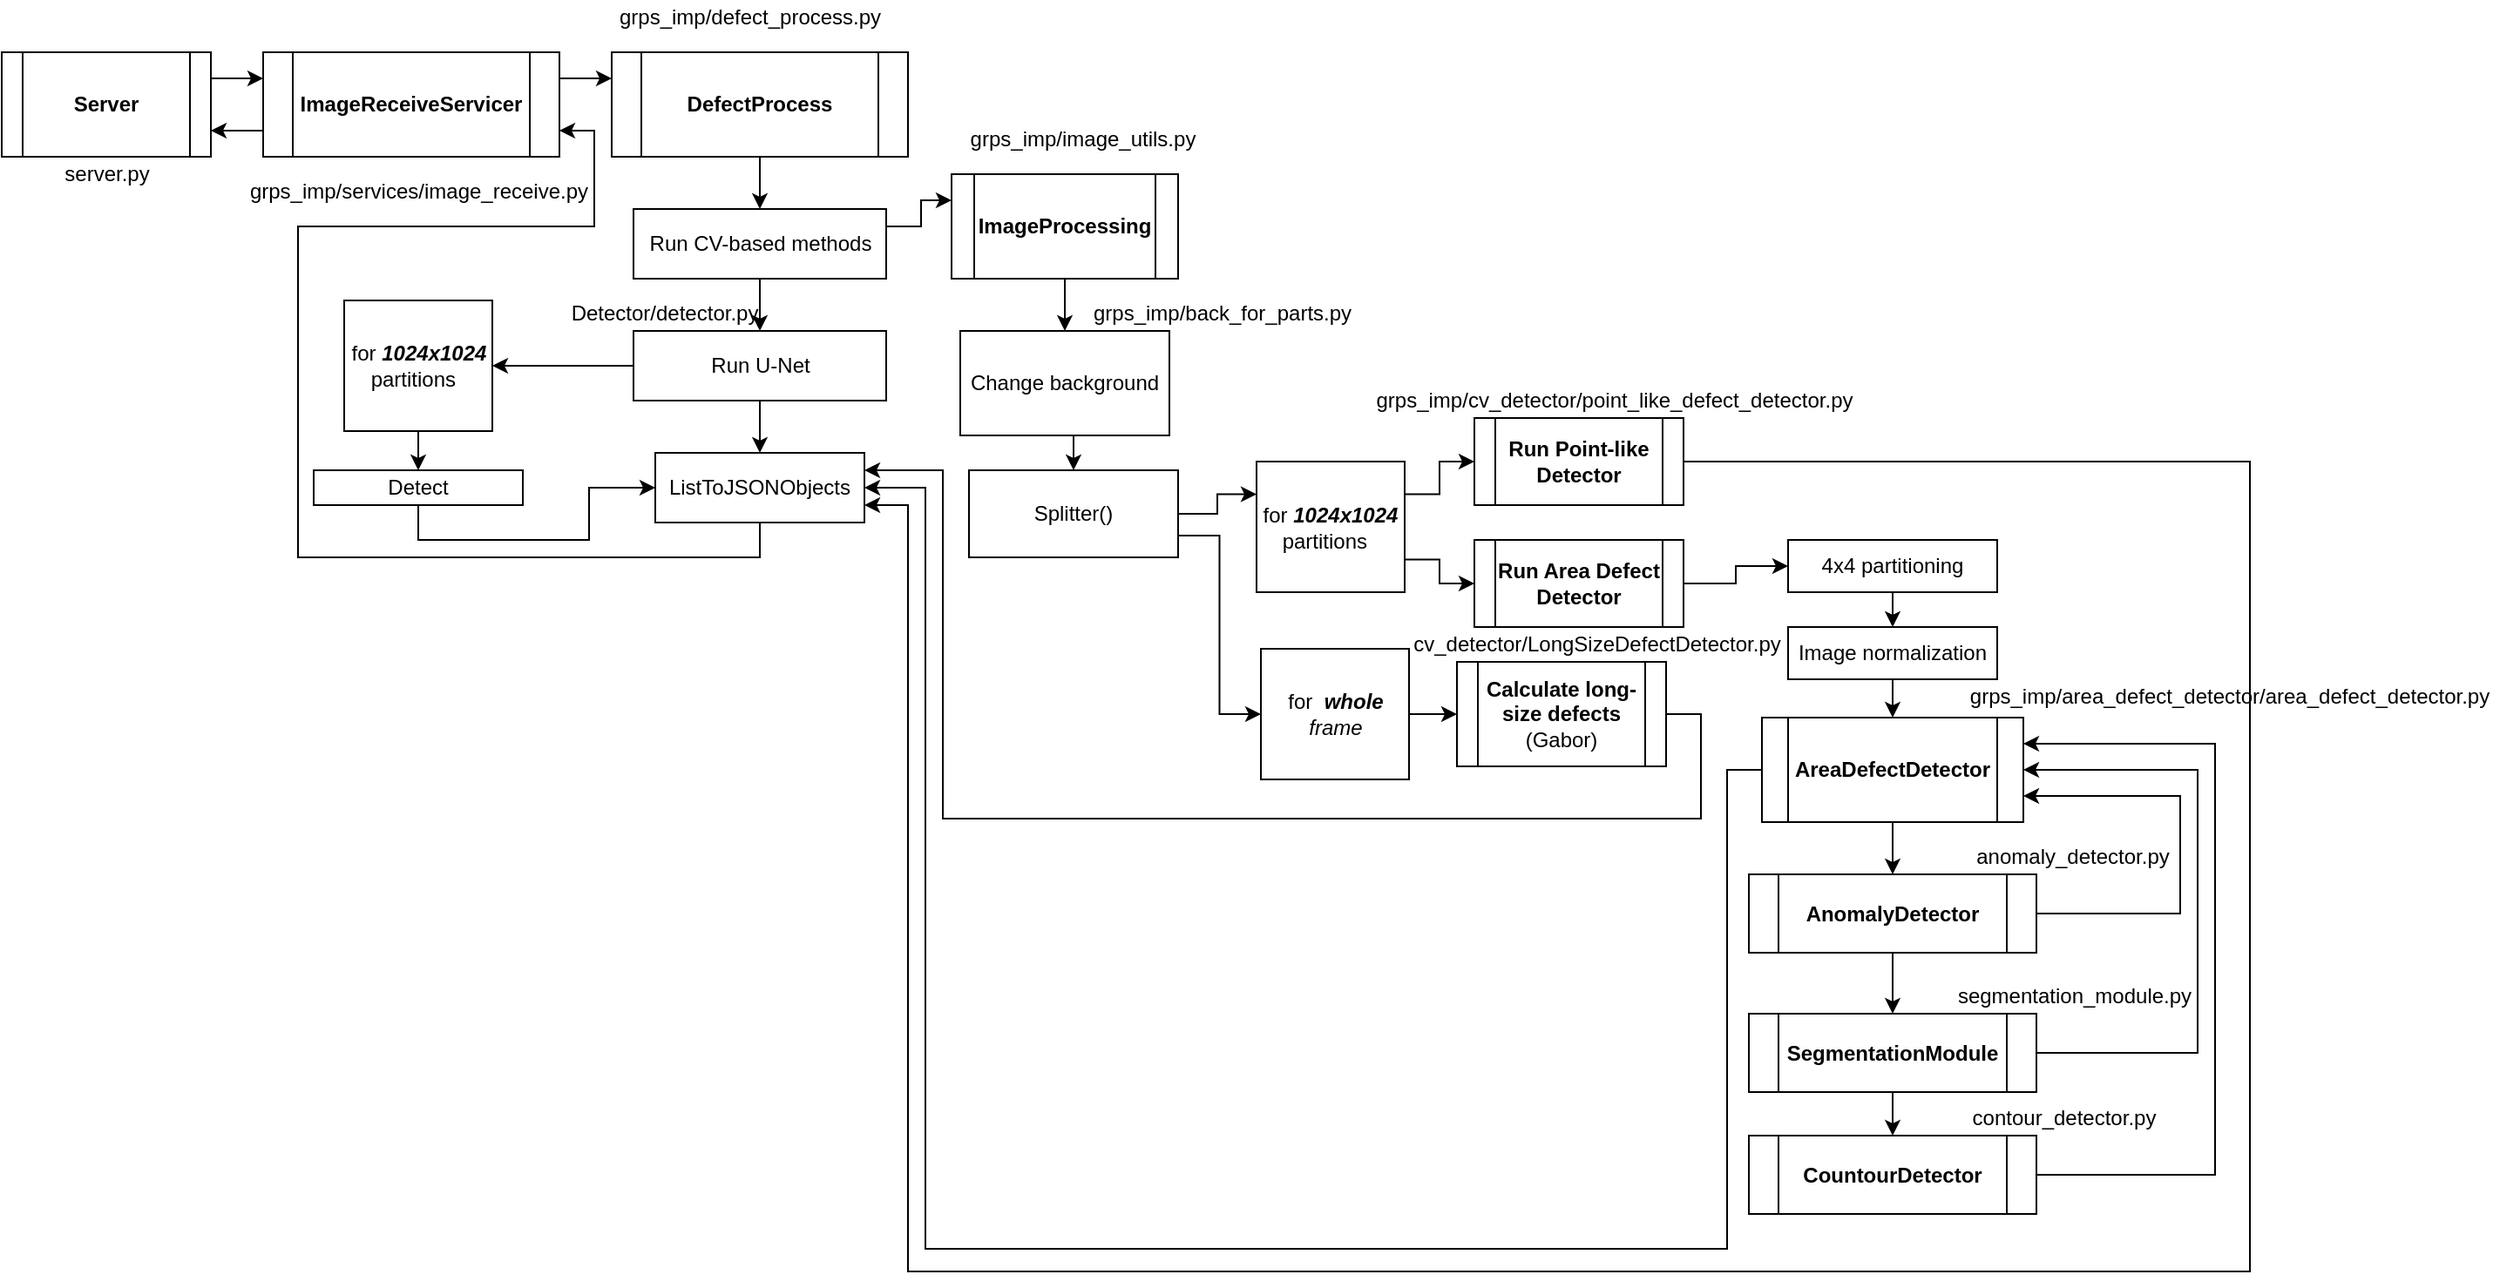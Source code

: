 <mxfile version="14.4.3" type="github">
  <diagram id="C5RBs43oDa-KdzZeNtuy" name="Page-1">
    <mxGraphModel dx="1038" dy="552" grid="1" gridSize="10" guides="1" tooltips="1" connect="1" arrows="1" fold="1" page="1" pageScale="1" pageWidth="827" pageHeight="1169" math="0" shadow="0">
      <root>
        <mxCell id="WIyWlLk6GJQsqaUBKTNV-0" />
        <mxCell id="WIyWlLk6GJQsqaUBKTNV-1" parent="WIyWlLk6GJQsqaUBKTNV-0" />
        <mxCell id="oNBHsM-2ek9uLYnt5vin-75" style="edgeStyle=orthogonalEdgeStyle;rounded=0;orthogonalLoop=1;jettySize=auto;html=1;exitX=1;exitY=0.25;exitDx=0;exitDy=0;entryX=0;entryY=0.25;entryDx=0;entryDy=0;" edge="1" parent="WIyWlLk6GJQsqaUBKTNV-1" source="oNBHsM-2ek9uLYnt5vin-0" target="oNBHsM-2ek9uLYnt5vin-2">
          <mxGeometry relative="1" as="geometry" />
        </mxCell>
        <mxCell id="oNBHsM-2ek9uLYnt5vin-0" value="&lt;b&gt;Server&lt;/b&gt;" style="shape=process;whiteSpace=wrap;html=1;backgroundOutline=1;" vertex="1" parent="WIyWlLk6GJQsqaUBKTNV-1">
          <mxGeometry x="70" y="90" width="120" height="60" as="geometry" />
        </mxCell>
        <mxCell id="oNBHsM-2ek9uLYnt5vin-1" value="server.py" style="text;html=1;align=center;verticalAlign=middle;resizable=0;points=[];autosize=1;" vertex="1" parent="WIyWlLk6GJQsqaUBKTNV-1">
          <mxGeometry x="100" y="150" width="60" height="20" as="geometry" />
        </mxCell>
        <mxCell id="oNBHsM-2ek9uLYnt5vin-73" style="edgeStyle=orthogonalEdgeStyle;rounded=0;orthogonalLoop=1;jettySize=auto;html=1;exitX=1;exitY=0.25;exitDx=0;exitDy=0;entryX=0;entryY=0.25;entryDx=0;entryDy=0;" edge="1" parent="WIyWlLk6GJQsqaUBKTNV-1" source="oNBHsM-2ek9uLYnt5vin-2" target="oNBHsM-2ek9uLYnt5vin-4">
          <mxGeometry relative="1" as="geometry" />
        </mxCell>
        <mxCell id="oNBHsM-2ek9uLYnt5vin-76" style="edgeStyle=orthogonalEdgeStyle;rounded=0;orthogonalLoop=1;jettySize=auto;html=1;exitX=0;exitY=0.75;exitDx=0;exitDy=0;entryX=1;entryY=0.75;entryDx=0;entryDy=0;" edge="1" parent="WIyWlLk6GJQsqaUBKTNV-1" source="oNBHsM-2ek9uLYnt5vin-2" target="oNBHsM-2ek9uLYnt5vin-0">
          <mxGeometry relative="1" as="geometry" />
        </mxCell>
        <mxCell id="oNBHsM-2ek9uLYnt5vin-2" value="&lt;b&gt;ImageReceiveServicer&lt;/b&gt;" style="shape=process;whiteSpace=wrap;html=1;backgroundOutline=1;" vertex="1" parent="WIyWlLk6GJQsqaUBKTNV-1">
          <mxGeometry x="220" y="90" width="170" height="60" as="geometry" />
        </mxCell>
        <mxCell id="oNBHsM-2ek9uLYnt5vin-3" value="grps_imp/services/image_receive.py" style="text;html=1;align=center;verticalAlign=middle;resizable=0;points=[];autosize=1;" vertex="1" parent="WIyWlLk6GJQsqaUBKTNV-1">
          <mxGeometry x="204" y="160" width="210" height="20" as="geometry" />
        </mxCell>
        <mxCell id="oNBHsM-2ek9uLYnt5vin-56" style="edgeStyle=orthogonalEdgeStyle;rounded=0;orthogonalLoop=1;jettySize=auto;html=1;exitX=0.5;exitY=1;exitDx=0;exitDy=0;entryX=0.5;entryY=0;entryDx=0;entryDy=0;" edge="1" parent="WIyWlLk6GJQsqaUBKTNV-1" source="oNBHsM-2ek9uLYnt5vin-4" target="oNBHsM-2ek9uLYnt5vin-8">
          <mxGeometry relative="1" as="geometry" />
        </mxCell>
        <mxCell id="oNBHsM-2ek9uLYnt5vin-4" value="&lt;b&gt;DefectProcess&lt;/b&gt;&lt;br&gt;" style="shape=process;whiteSpace=wrap;html=1;backgroundOutline=1;" vertex="1" parent="WIyWlLk6GJQsqaUBKTNV-1">
          <mxGeometry x="420" y="90" width="170" height="60" as="geometry" />
        </mxCell>
        <mxCell id="oNBHsM-2ek9uLYnt5vin-7" value="grps_imp/defect_process.py" style="text;html=1;align=center;verticalAlign=middle;resizable=0;points=[];autosize=1;" vertex="1" parent="WIyWlLk6GJQsqaUBKTNV-1">
          <mxGeometry x="414" y="60" width="170" height="20" as="geometry" />
        </mxCell>
        <mxCell id="oNBHsM-2ek9uLYnt5vin-17" style="edgeStyle=orthogonalEdgeStyle;rounded=0;orthogonalLoop=1;jettySize=auto;html=1;exitX=1;exitY=0.25;exitDx=0;exitDy=0;entryX=0;entryY=0.25;entryDx=0;entryDy=0;" edge="1" parent="WIyWlLk6GJQsqaUBKTNV-1" source="oNBHsM-2ek9uLYnt5vin-8" target="oNBHsM-2ek9uLYnt5vin-10">
          <mxGeometry relative="1" as="geometry" />
        </mxCell>
        <mxCell id="oNBHsM-2ek9uLYnt5vin-57" value="" style="edgeStyle=orthogonalEdgeStyle;rounded=0;orthogonalLoop=1;jettySize=auto;html=1;" edge="1" parent="WIyWlLk6GJQsqaUBKTNV-1" source="oNBHsM-2ek9uLYnt5vin-8" target="oNBHsM-2ek9uLYnt5vin-9">
          <mxGeometry relative="1" as="geometry" />
        </mxCell>
        <mxCell id="oNBHsM-2ek9uLYnt5vin-8" value="Run CV-based methods" style="rounded=0;whiteSpace=wrap;html=1;" vertex="1" parent="WIyWlLk6GJQsqaUBKTNV-1">
          <mxGeometry x="432.5" y="180" width="145" height="40" as="geometry" />
        </mxCell>
        <mxCell id="oNBHsM-2ek9uLYnt5vin-67" style="edgeStyle=orthogonalEdgeStyle;rounded=0;orthogonalLoop=1;jettySize=auto;html=1;exitX=0;exitY=0.5;exitDx=0;exitDy=0;" edge="1" parent="WIyWlLk6GJQsqaUBKTNV-1" source="oNBHsM-2ek9uLYnt5vin-9" target="oNBHsM-2ek9uLYnt5vin-60">
          <mxGeometry relative="1" as="geometry" />
        </mxCell>
        <mxCell id="oNBHsM-2ek9uLYnt5vin-69" style="edgeStyle=orthogonalEdgeStyle;rounded=0;orthogonalLoop=1;jettySize=auto;html=1;exitX=0.5;exitY=1;exitDx=0;exitDy=0;entryX=0.5;entryY=0;entryDx=0;entryDy=0;" edge="1" parent="WIyWlLk6GJQsqaUBKTNV-1" source="oNBHsM-2ek9uLYnt5vin-9" target="oNBHsM-2ek9uLYnt5vin-68">
          <mxGeometry relative="1" as="geometry" />
        </mxCell>
        <mxCell id="oNBHsM-2ek9uLYnt5vin-9" value="Run U-Net" style="rounded=0;whiteSpace=wrap;html=1;" vertex="1" parent="WIyWlLk6GJQsqaUBKTNV-1">
          <mxGeometry x="432.5" y="250" width="145" height="40" as="geometry" />
        </mxCell>
        <mxCell id="oNBHsM-2ek9uLYnt5vin-18" style="edgeStyle=orthogonalEdgeStyle;rounded=0;orthogonalLoop=1;jettySize=auto;html=1;exitX=0.5;exitY=1;exitDx=0;exitDy=0;entryX=0.5;entryY=0;entryDx=0;entryDy=0;" edge="1" parent="WIyWlLk6GJQsqaUBKTNV-1" source="oNBHsM-2ek9uLYnt5vin-10" target="oNBHsM-2ek9uLYnt5vin-14">
          <mxGeometry relative="1" as="geometry" />
        </mxCell>
        <mxCell id="oNBHsM-2ek9uLYnt5vin-10" value="&lt;b&gt;ImageProcessing&lt;/b&gt;" style="shape=process;whiteSpace=wrap;html=1;backgroundOutline=1;" vertex="1" parent="WIyWlLk6GJQsqaUBKTNV-1">
          <mxGeometry x="615" y="160" width="130" height="60" as="geometry" />
        </mxCell>
        <mxCell id="oNBHsM-2ek9uLYnt5vin-12" value="grps_imp/image_utils.py" style="text;html=1;align=center;verticalAlign=middle;resizable=0;points=[];autosize=1;" vertex="1" parent="WIyWlLk6GJQsqaUBKTNV-1">
          <mxGeometry x="615" y="130" width="150" height="20" as="geometry" />
        </mxCell>
        <mxCell id="oNBHsM-2ek9uLYnt5vin-58" style="edgeStyle=orthogonalEdgeStyle;rounded=0;orthogonalLoop=1;jettySize=auto;html=1;exitX=0.5;exitY=1;exitDx=0;exitDy=0;entryX=0.5;entryY=0;entryDx=0;entryDy=0;" edge="1" parent="WIyWlLk6GJQsqaUBKTNV-1" source="oNBHsM-2ek9uLYnt5vin-14" target="oNBHsM-2ek9uLYnt5vin-19">
          <mxGeometry relative="1" as="geometry" />
        </mxCell>
        <mxCell id="oNBHsM-2ek9uLYnt5vin-14" value="Change background" style="rounded=0;whiteSpace=wrap;html=1;" vertex="1" parent="WIyWlLk6GJQsqaUBKTNV-1">
          <mxGeometry x="620" y="250" width="120" height="60" as="geometry" />
        </mxCell>
        <mxCell id="oNBHsM-2ek9uLYnt5vin-15" value="grps_imp/back_for_parts.py" style="text;html=1;align=center;verticalAlign=middle;resizable=0;points=[];autosize=1;" vertex="1" parent="WIyWlLk6GJQsqaUBKTNV-1">
          <mxGeometry x="690" y="230" width="160" height="20" as="geometry" />
        </mxCell>
        <mxCell id="oNBHsM-2ek9uLYnt5vin-29" style="edgeStyle=orthogonalEdgeStyle;rounded=0;orthogonalLoop=1;jettySize=auto;html=1;exitX=1;exitY=0.5;exitDx=0;exitDy=0;entryX=0;entryY=0.25;entryDx=0;entryDy=0;" edge="1" parent="WIyWlLk6GJQsqaUBKTNV-1" source="oNBHsM-2ek9uLYnt5vin-19" target="oNBHsM-2ek9uLYnt5vin-24">
          <mxGeometry relative="1" as="geometry" />
        </mxCell>
        <mxCell id="oNBHsM-2ek9uLYnt5vin-31" style="edgeStyle=orthogonalEdgeStyle;rounded=0;orthogonalLoop=1;jettySize=auto;html=1;exitX=1;exitY=0.75;exitDx=0;exitDy=0;entryX=0;entryY=0.5;entryDx=0;entryDy=0;" edge="1" parent="WIyWlLk6GJQsqaUBKTNV-1" source="oNBHsM-2ek9uLYnt5vin-19" target="oNBHsM-2ek9uLYnt5vin-30">
          <mxGeometry relative="1" as="geometry" />
        </mxCell>
        <mxCell id="oNBHsM-2ek9uLYnt5vin-19" value="Splitter()" style="rounded=0;whiteSpace=wrap;html=1;" vertex="1" parent="WIyWlLk6GJQsqaUBKTNV-1">
          <mxGeometry x="625" y="330" width="120" height="50" as="geometry" />
        </mxCell>
        <mxCell id="oNBHsM-2ek9uLYnt5vin-77" style="edgeStyle=orthogonalEdgeStyle;rounded=0;orthogonalLoop=1;jettySize=auto;html=1;exitX=1;exitY=0.5;exitDx=0;exitDy=0;entryX=1;entryY=0.25;entryDx=0;entryDy=0;" edge="1" parent="WIyWlLk6GJQsqaUBKTNV-1" source="oNBHsM-2ek9uLYnt5vin-20" target="oNBHsM-2ek9uLYnt5vin-68">
          <mxGeometry relative="1" as="geometry">
            <Array as="points">
              <mxPoint x="1045" y="470" />
              <mxPoint x="1045" y="530" />
              <mxPoint x="610" y="530" />
              <mxPoint x="610" y="330" />
            </Array>
          </mxGeometry>
        </mxCell>
        <mxCell id="oNBHsM-2ek9uLYnt5vin-20" value="Calculate long-size defects&lt;br&gt;&lt;span style=&quot;font-weight: normal&quot;&gt;(Gabor)&lt;/span&gt;" style="shape=process;whiteSpace=wrap;html=1;backgroundOutline=1;fontStyle=1" vertex="1" parent="WIyWlLk6GJQsqaUBKTNV-1">
          <mxGeometry x="905" y="440" width="120" height="60" as="geometry" />
        </mxCell>
        <mxCell id="oNBHsM-2ek9uLYnt5vin-72" style="edgeStyle=orthogonalEdgeStyle;rounded=0;orthogonalLoop=1;jettySize=auto;html=1;exitX=1;exitY=0.5;exitDx=0;exitDy=0;entryX=1;entryY=0.75;entryDx=0;entryDy=0;" edge="1" parent="WIyWlLk6GJQsqaUBKTNV-1" source="oNBHsM-2ek9uLYnt5vin-21" target="oNBHsM-2ek9uLYnt5vin-68">
          <mxGeometry relative="1" as="geometry">
            <Array as="points">
              <mxPoint x="1360" y="325" />
              <mxPoint x="1360" y="790" />
              <mxPoint x="590" y="790" />
              <mxPoint x="590" y="350" />
            </Array>
          </mxGeometry>
        </mxCell>
        <mxCell id="oNBHsM-2ek9uLYnt5vin-21" value="Run Point-like Detector" style="shape=process;whiteSpace=wrap;html=1;backgroundOutline=1;fontStyle=1" vertex="1" parent="WIyWlLk6GJQsqaUBKTNV-1">
          <mxGeometry x="915" y="300" width="120" height="50" as="geometry" />
        </mxCell>
        <mxCell id="oNBHsM-2ek9uLYnt5vin-79" style="edgeStyle=orthogonalEdgeStyle;rounded=0;orthogonalLoop=1;jettySize=auto;html=1;exitX=1;exitY=0.5;exitDx=0;exitDy=0;entryX=0;entryY=0.5;entryDx=0;entryDy=0;" edge="1" parent="WIyWlLk6GJQsqaUBKTNV-1" source="oNBHsM-2ek9uLYnt5vin-23" target="oNBHsM-2ek9uLYnt5vin-38">
          <mxGeometry relative="1" as="geometry" />
        </mxCell>
        <mxCell id="oNBHsM-2ek9uLYnt5vin-23" value="Run Area Defect Detector" style="shape=process;whiteSpace=wrap;html=1;backgroundOutline=1;fontStyle=1" vertex="1" parent="WIyWlLk6GJQsqaUBKTNV-1">
          <mxGeometry x="915" y="370" width="120" height="50" as="geometry" />
        </mxCell>
        <mxCell id="oNBHsM-2ek9uLYnt5vin-26" style="edgeStyle=orthogonalEdgeStyle;rounded=0;orthogonalLoop=1;jettySize=auto;html=1;exitX=1;exitY=0.25;exitDx=0;exitDy=0;entryX=0;entryY=0.5;entryDx=0;entryDy=0;" edge="1" parent="WIyWlLk6GJQsqaUBKTNV-1" source="oNBHsM-2ek9uLYnt5vin-24" target="oNBHsM-2ek9uLYnt5vin-21">
          <mxGeometry relative="1" as="geometry" />
        </mxCell>
        <mxCell id="oNBHsM-2ek9uLYnt5vin-27" style="edgeStyle=orthogonalEdgeStyle;rounded=0;orthogonalLoop=1;jettySize=auto;html=1;exitX=1;exitY=0.75;exitDx=0;exitDy=0;entryX=0;entryY=0.5;entryDx=0;entryDy=0;" edge="1" parent="WIyWlLk6GJQsqaUBKTNV-1" source="oNBHsM-2ek9uLYnt5vin-24" target="oNBHsM-2ek9uLYnt5vin-23">
          <mxGeometry relative="1" as="geometry" />
        </mxCell>
        <mxCell id="oNBHsM-2ek9uLYnt5vin-24" value="for &lt;b&gt;&lt;i&gt;1024x1024&lt;/i&gt;&lt;/b&gt; partitions&amp;nbsp;&amp;nbsp;" style="rounded=0;whiteSpace=wrap;html=1;" vertex="1" parent="WIyWlLk6GJQsqaUBKTNV-1">
          <mxGeometry x="790" y="325" width="85" height="75" as="geometry" />
        </mxCell>
        <mxCell id="oNBHsM-2ek9uLYnt5vin-32" style="edgeStyle=orthogonalEdgeStyle;rounded=0;orthogonalLoop=1;jettySize=auto;html=1;exitX=1;exitY=0.5;exitDx=0;exitDy=0;entryX=0;entryY=0.5;entryDx=0;entryDy=0;" edge="1" parent="WIyWlLk6GJQsqaUBKTNV-1" source="oNBHsM-2ek9uLYnt5vin-30" target="oNBHsM-2ek9uLYnt5vin-20">
          <mxGeometry relative="1" as="geometry" />
        </mxCell>
        <mxCell id="oNBHsM-2ek9uLYnt5vin-30" value="for&amp;nbsp;&lt;i&gt;&lt;b&gt;&amp;nbsp;whole &lt;/b&gt;frame&lt;/i&gt;" style="rounded=0;whiteSpace=wrap;html=1;" vertex="1" parent="WIyWlLk6GJQsqaUBKTNV-1">
          <mxGeometry x="792.5" y="432.5" width="85" height="75" as="geometry" />
        </mxCell>
        <mxCell id="oNBHsM-2ek9uLYnt5vin-34" value="grps_imp/cv_detector/point_like_defect_detector.py" style="text;html=1;align=center;verticalAlign=middle;resizable=0;points=[];autosize=1;" vertex="1" parent="WIyWlLk6GJQsqaUBKTNV-1">
          <mxGeometry x="850" y="280" width="290" height="20" as="geometry" />
        </mxCell>
        <mxCell id="oNBHsM-2ek9uLYnt5vin-81" style="edgeStyle=orthogonalEdgeStyle;rounded=0;orthogonalLoop=1;jettySize=auto;html=1;exitX=0.5;exitY=1;exitDx=0;exitDy=0;entryX=0.5;entryY=0;entryDx=0;entryDy=0;" edge="1" parent="WIyWlLk6GJQsqaUBKTNV-1" source="oNBHsM-2ek9uLYnt5vin-35" target="oNBHsM-2ek9uLYnt5vin-39">
          <mxGeometry relative="1" as="geometry" />
        </mxCell>
        <mxCell id="oNBHsM-2ek9uLYnt5vin-35" value="Image normalization" style="rounded=0;whiteSpace=wrap;html=1;" vertex="1" parent="WIyWlLk6GJQsqaUBKTNV-1">
          <mxGeometry x="1095" y="420" width="120" height="30" as="geometry" />
        </mxCell>
        <mxCell id="oNBHsM-2ek9uLYnt5vin-80" style="edgeStyle=orthogonalEdgeStyle;rounded=0;orthogonalLoop=1;jettySize=auto;html=1;exitX=0.5;exitY=1;exitDx=0;exitDy=0;entryX=0.5;entryY=0;entryDx=0;entryDy=0;" edge="1" parent="WIyWlLk6GJQsqaUBKTNV-1" source="oNBHsM-2ek9uLYnt5vin-38" target="oNBHsM-2ek9uLYnt5vin-35">
          <mxGeometry relative="1" as="geometry" />
        </mxCell>
        <mxCell id="oNBHsM-2ek9uLYnt5vin-38" value="4x4 partitioning" style="rounded=0;whiteSpace=wrap;html=1;" vertex="1" parent="WIyWlLk6GJQsqaUBKTNV-1">
          <mxGeometry x="1095" y="370" width="120" height="30" as="geometry" />
        </mxCell>
        <mxCell id="oNBHsM-2ek9uLYnt5vin-45" style="edgeStyle=orthogonalEdgeStyle;rounded=0;orthogonalLoop=1;jettySize=auto;html=1;exitX=0.5;exitY=1;exitDx=0;exitDy=0;" edge="1" parent="WIyWlLk6GJQsqaUBKTNV-1" source="oNBHsM-2ek9uLYnt5vin-39" target="oNBHsM-2ek9uLYnt5vin-42">
          <mxGeometry relative="1" as="geometry" />
        </mxCell>
        <mxCell id="oNBHsM-2ek9uLYnt5vin-39" value="AreaDefectDetector" style="shape=process;whiteSpace=wrap;html=1;backgroundOutline=1;fontStyle=1" vertex="1" parent="WIyWlLk6GJQsqaUBKTNV-1">
          <mxGeometry x="1080" y="472" width="150" height="60" as="geometry" />
        </mxCell>
        <mxCell id="oNBHsM-2ek9uLYnt5vin-41" value="grps_imp/area_defect_detector/area_defect_detector.py" style="text;html=1;align=center;verticalAlign=middle;resizable=0;points=[];autosize=1;" vertex="1" parent="WIyWlLk6GJQsqaUBKTNV-1">
          <mxGeometry x="1192.5" y="450" width="310" height="20" as="geometry" />
        </mxCell>
        <mxCell id="oNBHsM-2ek9uLYnt5vin-46" style="edgeStyle=orthogonalEdgeStyle;rounded=0;orthogonalLoop=1;jettySize=auto;html=1;exitX=0.5;exitY=1;exitDx=0;exitDy=0;" edge="1" parent="WIyWlLk6GJQsqaUBKTNV-1" source="oNBHsM-2ek9uLYnt5vin-42" target="oNBHsM-2ek9uLYnt5vin-43">
          <mxGeometry relative="1" as="geometry" />
        </mxCell>
        <mxCell id="oNBHsM-2ek9uLYnt5vin-83" style="edgeStyle=orthogonalEdgeStyle;rounded=0;orthogonalLoop=1;jettySize=auto;html=1;exitX=1;exitY=0.5;exitDx=0;exitDy=0;entryX=1;entryY=0.75;entryDx=0;entryDy=0;" edge="1" parent="WIyWlLk6GJQsqaUBKTNV-1" source="oNBHsM-2ek9uLYnt5vin-42" target="oNBHsM-2ek9uLYnt5vin-39">
          <mxGeometry relative="1" as="geometry">
            <Array as="points">
              <mxPoint x="1320" y="585" />
              <mxPoint x="1320" y="517" />
            </Array>
          </mxGeometry>
        </mxCell>
        <mxCell id="oNBHsM-2ek9uLYnt5vin-42" value="AnomalyDetector" style="shape=process;whiteSpace=wrap;html=1;backgroundOutline=1;fontStyle=1" vertex="1" parent="WIyWlLk6GJQsqaUBKTNV-1">
          <mxGeometry x="1072.5" y="562" width="165" height="45" as="geometry" />
        </mxCell>
        <mxCell id="oNBHsM-2ek9uLYnt5vin-47" style="edgeStyle=orthogonalEdgeStyle;rounded=0;orthogonalLoop=1;jettySize=auto;html=1;exitX=0.5;exitY=1;exitDx=0;exitDy=0;" edge="1" parent="WIyWlLk6GJQsqaUBKTNV-1" source="oNBHsM-2ek9uLYnt5vin-43" target="oNBHsM-2ek9uLYnt5vin-44">
          <mxGeometry relative="1" as="geometry" />
        </mxCell>
        <mxCell id="oNBHsM-2ek9uLYnt5vin-84" style="edgeStyle=orthogonalEdgeStyle;rounded=0;orthogonalLoop=1;jettySize=auto;html=1;exitX=1;exitY=0.5;exitDx=0;exitDy=0;entryX=1;entryY=0.5;entryDx=0;entryDy=0;" edge="1" parent="WIyWlLk6GJQsqaUBKTNV-1" source="oNBHsM-2ek9uLYnt5vin-43" target="oNBHsM-2ek9uLYnt5vin-39">
          <mxGeometry relative="1" as="geometry">
            <Array as="points">
              <mxPoint x="1330" y="665" />
              <mxPoint x="1330" y="502" />
            </Array>
          </mxGeometry>
        </mxCell>
        <mxCell id="oNBHsM-2ek9uLYnt5vin-43" value="SegmentationModule" style="shape=process;whiteSpace=wrap;html=1;backgroundOutline=1;fontStyle=1" vertex="1" parent="WIyWlLk6GJQsqaUBKTNV-1">
          <mxGeometry x="1072.5" y="642" width="165" height="45" as="geometry" />
        </mxCell>
        <mxCell id="oNBHsM-2ek9uLYnt5vin-71" style="edgeStyle=orthogonalEdgeStyle;rounded=0;orthogonalLoop=1;jettySize=auto;html=1;exitX=0;exitY=0.5;exitDx=0;exitDy=0;entryX=1;entryY=0.5;entryDx=0;entryDy=0;" edge="1" parent="WIyWlLk6GJQsqaUBKTNV-1" source="oNBHsM-2ek9uLYnt5vin-39" target="oNBHsM-2ek9uLYnt5vin-68">
          <mxGeometry relative="1" as="geometry">
            <Array as="points">
              <mxPoint x="1060" y="502" />
              <mxPoint x="1060" y="777" />
              <mxPoint x="600" y="777" />
              <mxPoint x="600" y="340" />
            </Array>
          </mxGeometry>
        </mxCell>
        <mxCell id="oNBHsM-2ek9uLYnt5vin-85" style="edgeStyle=orthogonalEdgeStyle;rounded=0;orthogonalLoop=1;jettySize=auto;html=1;exitX=1;exitY=0.5;exitDx=0;exitDy=0;entryX=1;entryY=0.25;entryDx=0;entryDy=0;" edge="1" parent="WIyWlLk6GJQsqaUBKTNV-1" source="oNBHsM-2ek9uLYnt5vin-44" target="oNBHsM-2ek9uLYnt5vin-39">
          <mxGeometry relative="1" as="geometry">
            <Array as="points">
              <mxPoint x="1340" y="735" />
              <mxPoint x="1340" y="487" />
            </Array>
          </mxGeometry>
        </mxCell>
        <mxCell id="oNBHsM-2ek9uLYnt5vin-44" value="CountourDetector" style="shape=process;whiteSpace=wrap;html=1;backgroundOutline=1;fontStyle=1" vertex="1" parent="WIyWlLk6GJQsqaUBKTNV-1">
          <mxGeometry x="1072.5" y="712" width="165" height="45" as="geometry" />
        </mxCell>
        <mxCell id="oNBHsM-2ek9uLYnt5vin-48" value="anomaly_detector.py" style="text;html=1;align=center;verticalAlign=middle;resizable=0;points=[];autosize=1;" vertex="1" parent="WIyWlLk6GJQsqaUBKTNV-1">
          <mxGeometry x="1192.5" y="542" width="130" height="20" as="geometry" />
        </mxCell>
        <mxCell id="oNBHsM-2ek9uLYnt5vin-49" value="segmentation_module.py" style="text;html=1;align=center;verticalAlign=middle;resizable=0;points=[];autosize=1;" vertex="1" parent="WIyWlLk6GJQsqaUBKTNV-1">
          <mxGeometry x="1183.5" y="622" width="150" height="20" as="geometry" />
        </mxCell>
        <mxCell id="oNBHsM-2ek9uLYnt5vin-50" value="contour_detector.py" style="text;html=1;align=center;verticalAlign=middle;resizable=0;points=[];autosize=1;" vertex="1" parent="WIyWlLk6GJQsqaUBKTNV-1">
          <mxGeometry x="1192.5" y="692" width="120" height="20" as="geometry" />
        </mxCell>
        <mxCell id="oNBHsM-2ek9uLYnt5vin-55" value="cv_detector/LongSizeDefectDetector.py" style="text;html=1;align=center;verticalAlign=middle;resizable=0;points=[];autosize=1;" vertex="1" parent="WIyWlLk6GJQsqaUBKTNV-1">
          <mxGeometry x="870" y="420" width="230" height="20" as="geometry" />
        </mxCell>
        <mxCell id="oNBHsM-2ek9uLYnt5vin-59" value="Detector/detector.py" style="text;html=1;align=center;verticalAlign=middle;resizable=0;points=[];autosize=1;" vertex="1" parent="WIyWlLk6GJQsqaUBKTNV-1">
          <mxGeometry x="390" y="230" width="120" height="20" as="geometry" />
        </mxCell>
        <mxCell id="oNBHsM-2ek9uLYnt5vin-63" style="edgeStyle=orthogonalEdgeStyle;rounded=0;orthogonalLoop=1;jettySize=auto;html=1;exitX=0.5;exitY=1;exitDx=0;exitDy=0;entryX=0.5;entryY=0;entryDx=0;entryDy=0;" edge="1" parent="WIyWlLk6GJQsqaUBKTNV-1" source="oNBHsM-2ek9uLYnt5vin-60" target="oNBHsM-2ek9uLYnt5vin-61">
          <mxGeometry relative="1" as="geometry" />
        </mxCell>
        <mxCell id="oNBHsM-2ek9uLYnt5vin-60" value="for &lt;b&gt;&lt;i&gt;1024x1024&lt;/i&gt;&lt;/b&gt; partitions&amp;nbsp;&amp;nbsp;" style="rounded=0;whiteSpace=wrap;html=1;" vertex="1" parent="WIyWlLk6GJQsqaUBKTNV-1">
          <mxGeometry x="266.5" y="232.5" width="85" height="75" as="geometry" />
        </mxCell>
        <mxCell id="oNBHsM-2ek9uLYnt5vin-70" style="edgeStyle=orthogonalEdgeStyle;rounded=0;orthogonalLoop=1;jettySize=auto;html=1;exitX=0.5;exitY=1;exitDx=0;exitDy=0;entryX=0;entryY=0.5;entryDx=0;entryDy=0;" edge="1" parent="WIyWlLk6GJQsqaUBKTNV-1" source="oNBHsM-2ek9uLYnt5vin-61" target="oNBHsM-2ek9uLYnt5vin-68">
          <mxGeometry relative="1" as="geometry" />
        </mxCell>
        <mxCell id="oNBHsM-2ek9uLYnt5vin-61" value="Detect" style="rounded=0;whiteSpace=wrap;html=1;" vertex="1" parent="WIyWlLk6GJQsqaUBKTNV-1">
          <mxGeometry x="249" y="330" width="120" height="20" as="geometry" />
        </mxCell>
        <mxCell id="oNBHsM-2ek9uLYnt5vin-74" style="edgeStyle=orthogonalEdgeStyle;rounded=0;orthogonalLoop=1;jettySize=auto;html=1;exitX=0.5;exitY=1;exitDx=0;exitDy=0;entryX=1;entryY=0.75;entryDx=0;entryDy=0;" edge="1" parent="WIyWlLk6GJQsqaUBKTNV-1" source="oNBHsM-2ek9uLYnt5vin-68" target="oNBHsM-2ek9uLYnt5vin-2">
          <mxGeometry relative="1" as="geometry">
            <Array as="points">
              <mxPoint x="505" y="380" />
              <mxPoint x="240" y="380" />
              <mxPoint x="240" y="190" />
              <mxPoint x="410" y="190" />
              <mxPoint x="410" y="135" />
            </Array>
          </mxGeometry>
        </mxCell>
        <mxCell id="oNBHsM-2ek9uLYnt5vin-68" value="ListToJSONObjects" style="rounded=0;whiteSpace=wrap;html=1;" vertex="1" parent="WIyWlLk6GJQsqaUBKTNV-1">
          <mxGeometry x="445" y="320" width="120" height="40" as="geometry" />
        </mxCell>
        <mxCell id="oNBHsM-2ek9uLYnt5vin-82" style="edgeStyle=orthogonalEdgeStyle;rounded=0;orthogonalLoop=1;jettySize=auto;html=1;exitX=0.5;exitY=1;exitDx=0;exitDy=0;" edge="1" parent="WIyWlLk6GJQsqaUBKTNV-1" source="oNBHsM-2ek9uLYnt5vin-35" target="oNBHsM-2ek9uLYnt5vin-35">
          <mxGeometry relative="1" as="geometry" />
        </mxCell>
      </root>
    </mxGraphModel>
  </diagram>
</mxfile>
